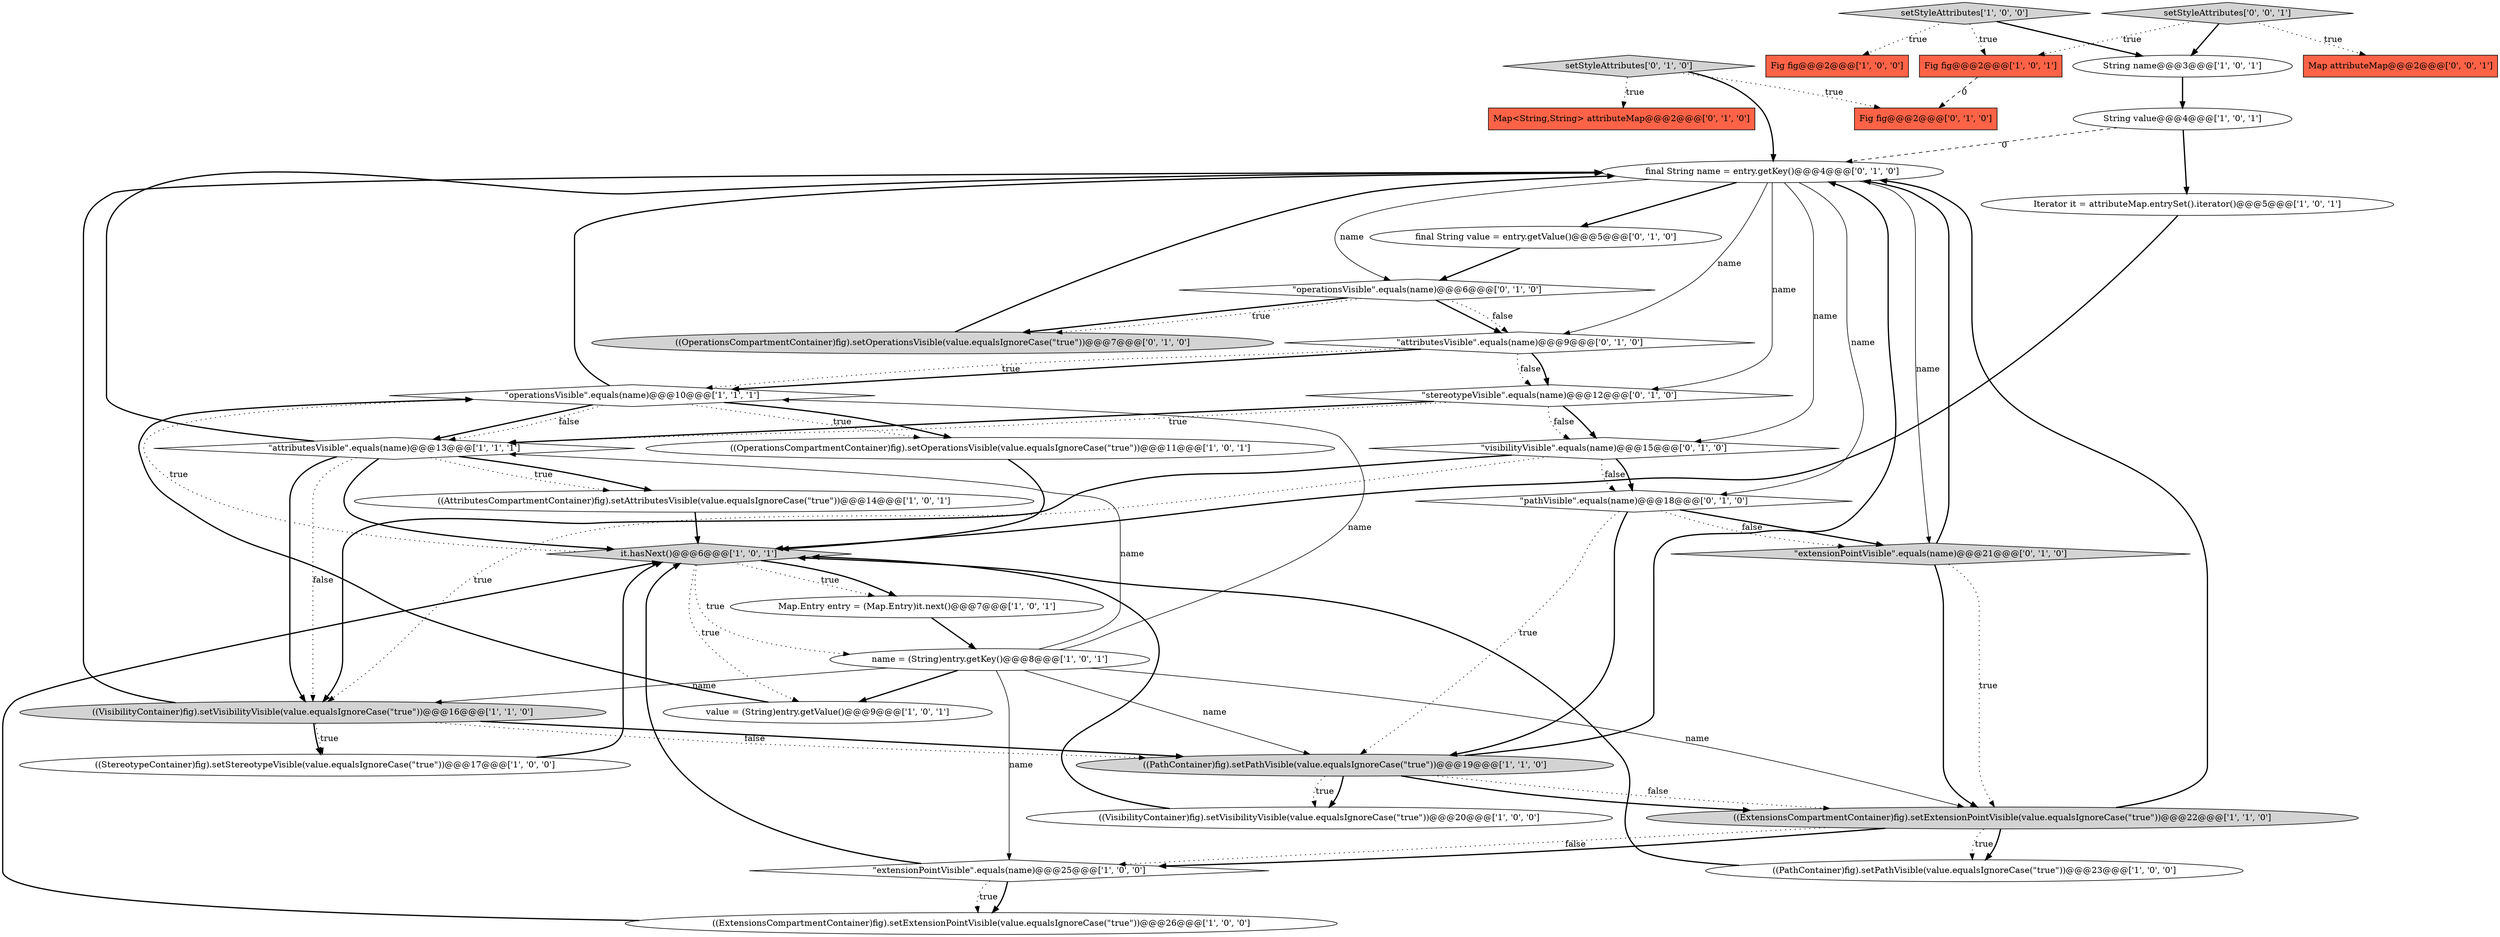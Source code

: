 digraph {
25 [style = filled, label = "Map<String,String> attributeMap@@@2@@@['0', '1', '0']", fillcolor = tomato, shape = box image = "AAA0AAABBB2BBB"];
13 [style = filled, label = "((PathContainer)fig).setPathVisible(value.equalsIgnoreCase(\"true\"))@@@19@@@['1', '1', '0']", fillcolor = lightgray, shape = ellipse image = "AAA0AAABBB1BBB"];
22 [style = filled, label = "((OperationsCompartmentContainer)fig).setOperationsVisible(value.equalsIgnoreCase(\"true\"))@@@7@@@['0', '1', '0']", fillcolor = lightgray, shape = ellipse image = "AAA0AAABBB2BBB"];
7 [style = filled, label = "((PathContainer)fig).setPathVisible(value.equalsIgnoreCase(\"true\"))@@@23@@@['1', '0', '0']", fillcolor = white, shape = ellipse image = "AAA0AAABBB1BBB"];
21 [style = filled, label = "((AttributesCompartmentContainer)fig).setAttributesVisible(value.equalsIgnoreCase(\"true\"))@@@14@@@['1', '0', '1']", fillcolor = white, shape = ellipse image = "AAA0AAABBB1BBB"];
18 [style = filled, label = "((StereotypeContainer)fig).setStereotypeVisible(value.equalsIgnoreCase(\"true\"))@@@17@@@['1', '0', '0']", fillcolor = white, shape = ellipse image = "AAA0AAABBB1BBB"];
4 [style = filled, label = "String name@@@3@@@['1', '0', '1']", fillcolor = white, shape = ellipse image = "AAA0AAABBB1BBB"];
14 [style = filled, label = "\"extensionPointVisible\".equals(name)@@@25@@@['1', '0', '0']", fillcolor = white, shape = diamond image = "AAA0AAABBB1BBB"];
6 [style = filled, label = "value = (String)entry.getValue()@@@9@@@['1', '0', '1']", fillcolor = white, shape = ellipse image = "AAA0AAABBB1BBB"];
24 [style = filled, label = "\"attributesVisible\".equals(name)@@@9@@@['0', '1', '0']", fillcolor = white, shape = diamond image = "AAA0AAABBB2BBB"];
17 [style = filled, label = "((VisibilityContainer)fig).setVisibilityVisible(value.equalsIgnoreCase(\"true\"))@@@16@@@['1', '1', '0']", fillcolor = lightgray, shape = ellipse image = "AAA0AAABBB1BBB"];
0 [style = filled, label = "String value@@@4@@@['1', '0', '1']", fillcolor = white, shape = ellipse image = "AAA0AAABBB1BBB"];
34 [style = filled, label = "Map attributeMap@@@2@@@['0', '0', '1']", fillcolor = tomato, shape = box image = "AAA0AAABBB3BBB"];
10 [style = filled, label = "((ExtensionsCompartmentContainer)fig).setExtensionPointVisible(value.equalsIgnoreCase(\"true\"))@@@22@@@['1', '1', '0']", fillcolor = lightgray, shape = ellipse image = "AAA0AAABBB1BBB"];
8 [style = filled, label = "((VisibilityContainer)fig).setVisibilityVisible(value.equalsIgnoreCase(\"true\"))@@@20@@@['1', '0', '0']", fillcolor = white, shape = ellipse image = "AAA0AAABBB1BBB"];
33 [style = filled, label = "\"visibilityVisible\".equals(name)@@@15@@@['0', '1', '0']", fillcolor = white, shape = diamond image = "AAA0AAABBB2BBB"];
9 [style = filled, label = "setStyleAttributes['1', '0', '0']", fillcolor = lightgray, shape = diamond image = "AAA0AAABBB1BBB"];
2 [style = filled, label = "\"attributesVisible\".equals(name)@@@13@@@['1', '1', '1']", fillcolor = white, shape = diamond image = "AAA0AAABBB1BBB"];
19 [style = filled, label = "Map.Entry entry = (Map.Entry)it.next()@@@7@@@['1', '0', '1']", fillcolor = white, shape = ellipse image = "AAA0AAABBB1BBB"];
28 [style = filled, label = "Fig fig@@@2@@@['0', '1', '0']", fillcolor = tomato, shape = box image = "AAA1AAABBB2BBB"];
1 [style = filled, label = "\"operationsVisible\".equals(name)@@@10@@@['1', '1', '1']", fillcolor = white, shape = diamond image = "AAA0AAABBB1BBB"];
27 [style = filled, label = "\"extensionPointVisible\".equals(name)@@@21@@@['0', '1', '0']", fillcolor = lightgray, shape = diamond image = "AAA0AAABBB2BBB"];
32 [style = filled, label = "final String value = entry.getValue()@@@5@@@['0', '1', '0']", fillcolor = white, shape = ellipse image = "AAA0AAABBB2BBB"];
16 [style = filled, label = "((OperationsCompartmentContainer)fig).setOperationsVisible(value.equalsIgnoreCase(\"true\"))@@@11@@@['1', '0', '1']", fillcolor = white, shape = ellipse image = "AAA0AAABBB1BBB"];
11 [style = filled, label = "Fig fig@@@2@@@['1', '0', '0']", fillcolor = tomato, shape = box image = "AAA0AAABBB1BBB"];
3 [style = filled, label = "((ExtensionsCompartmentContainer)fig).setExtensionPointVisible(value.equalsIgnoreCase(\"true\"))@@@26@@@['1', '0', '0']", fillcolor = white, shape = ellipse image = "AAA0AAABBB1BBB"];
12 [style = filled, label = "Fig fig@@@2@@@['1', '0', '1']", fillcolor = tomato, shape = box image = "AAA0AAABBB1BBB"];
15 [style = filled, label = "it.hasNext()@@@6@@@['1', '0', '1']", fillcolor = lightgray, shape = diamond image = "AAA0AAABBB1BBB"];
5 [style = filled, label = "Iterator it = attributeMap.entrySet().iterator()@@@5@@@['1', '0', '1']", fillcolor = white, shape = ellipse image = "AAA0AAABBB1BBB"];
30 [style = filled, label = "\"pathVisible\".equals(name)@@@18@@@['0', '1', '0']", fillcolor = white, shape = diamond image = "AAA0AAABBB2BBB"];
20 [style = filled, label = "name = (String)entry.getKey()@@@8@@@['1', '0', '1']", fillcolor = white, shape = ellipse image = "AAA0AAABBB1BBB"];
26 [style = filled, label = "\"operationsVisible\".equals(name)@@@6@@@['0', '1', '0']", fillcolor = white, shape = diamond image = "AAA0AAABBB2BBB"];
23 [style = filled, label = "\"stereotypeVisible\".equals(name)@@@12@@@['0', '1', '0']", fillcolor = white, shape = diamond image = "AAA0AAABBB2BBB"];
31 [style = filled, label = "final String name = entry.getKey()@@@4@@@['0', '1', '0']", fillcolor = white, shape = ellipse image = "AAA1AAABBB2BBB"];
29 [style = filled, label = "setStyleAttributes['0', '1', '0']", fillcolor = lightgray, shape = diamond image = "AAA0AAABBB2BBB"];
35 [style = filled, label = "setStyleAttributes['0', '0', '1']", fillcolor = lightgray, shape = diamond image = "AAA0AAABBB3BBB"];
23->2 [style = bold, label=""];
0->31 [style = dashed, label="0"];
2->17 [style = dotted, label="false"];
14->3 [style = bold, label=""];
30->13 [style = dotted, label="true"];
20->6 [style = bold, label=""];
35->4 [style = bold, label=""];
15->1 [style = dotted, label="true"];
23->2 [style = dotted, label="true"];
30->13 [style = bold, label=""];
33->17 [style = bold, label=""];
20->13 [style = solid, label="name"];
22->31 [style = bold, label=""];
10->7 [style = dotted, label="true"];
31->32 [style = bold, label=""];
2->17 [style = bold, label=""];
30->27 [style = bold, label=""];
13->10 [style = dotted, label="false"];
31->27 [style = solid, label="name"];
33->17 [style = dotted, label="true"];
17->13 [style = bold, label=""];
15->20 [style = dotted, label="true"];
17->13 [style = dotted, label="false"];
2->31 [style = bold, label=""];
13->10 [style = bold, label=""];
31->33 [style = solid, label="name"];
29->28 [style = dotted, label="true"];
1->2 [style = bold, label=""];
20->10 [style = solid, label="name"];
1->16 [style = dotted, label="true"];
17->18 [style = dotted, label="true"];
26->22 [style = bold, label=""];
15->19 [style = dotted, label="true"];
26->24 [style = bold, label=""];
9->11 [style = dotted, label="true"];
23->33 [style = bold, label=""];
15->19 [style = bold, label=""];
13->31 [style = bold, label=""];
15->6 [style = dotted, label="true"];
2->21 [style = dotted, label="true"];
31->23 [style = solid, label="name"];
10->7 [style = bold, label=""];
33->30 [style = dotted, label="false"];
35->34 [style = dotted, label="true"];
20->2 [style = solid, label="name"];
23->33 [style = dotted, label="false"];
1->2 [style = dotted, label="false"];
10->14 [style = dotted, label="false"];
26->22 [style = dotted, label="true"];
10->14 [style = bold, label=""];
2->21 [style = bold, label=""];
27->10 [style = dotted, label="true"];
18->15 [style = bold, label=""];
1->31 [style = bold, label=""];
21->15 [style = bold, label=""];
9->4 [style = bold, label=""];
14->3 [style = dotted, label="true"];
30->27 [style = dotted, label="false"];
20->17 [style = solid, label="name"];
24->23 [style = dotted, label="false"];
20->1 [style = solid, label="name"];
24->1 [style = bold, label=""];
32->26 [style = bold, label=""];
29->31 [style = bold, label=""];
31->26 [style = solid, label="name"];
24->1 [style = dotted, label="true"];
7->15 [style = bold, label=""];
26->24 [style = dotted, label="false"];
13->8 [style = bold, label=""];
14->15 [style = bold, label=""];
6->1 [style = bold, label=""];
27->31 [style = bold, label=""];
20->14 [style = solid, label="name"];
24->23 [style = bold, label=""];
12->28 [style = dashed, label="0"];
19->20 [style = bold, label=""];
16->15 [style = bold, label=""];
10->31 [style = bold, label=""];
13->8 [style = dotted, label="true"];
33->30 [style = bold, label=""];
31->30 [style = solid, label="name"];
27->10 [style = bold, label=""];
3->15 [style = bold, label=""];
31->24 [style = solid, label="name"];
9->12 [style = dotted, label="true"];
0->5 [style = bold, label=""];
29->25 [style = dotted, label="true"];
1->16 [style = bold, label=""];
35->12 [style = dotted, label="true"];
2->15 [style = bold, label=""];
8->15 [style = bold, label=""];
4->0 [style = bold, label=""];
5->15 [style = bold, label=""];
17->31 [style = bold, label=""];
17->18 [style = bold, label=""];
}
